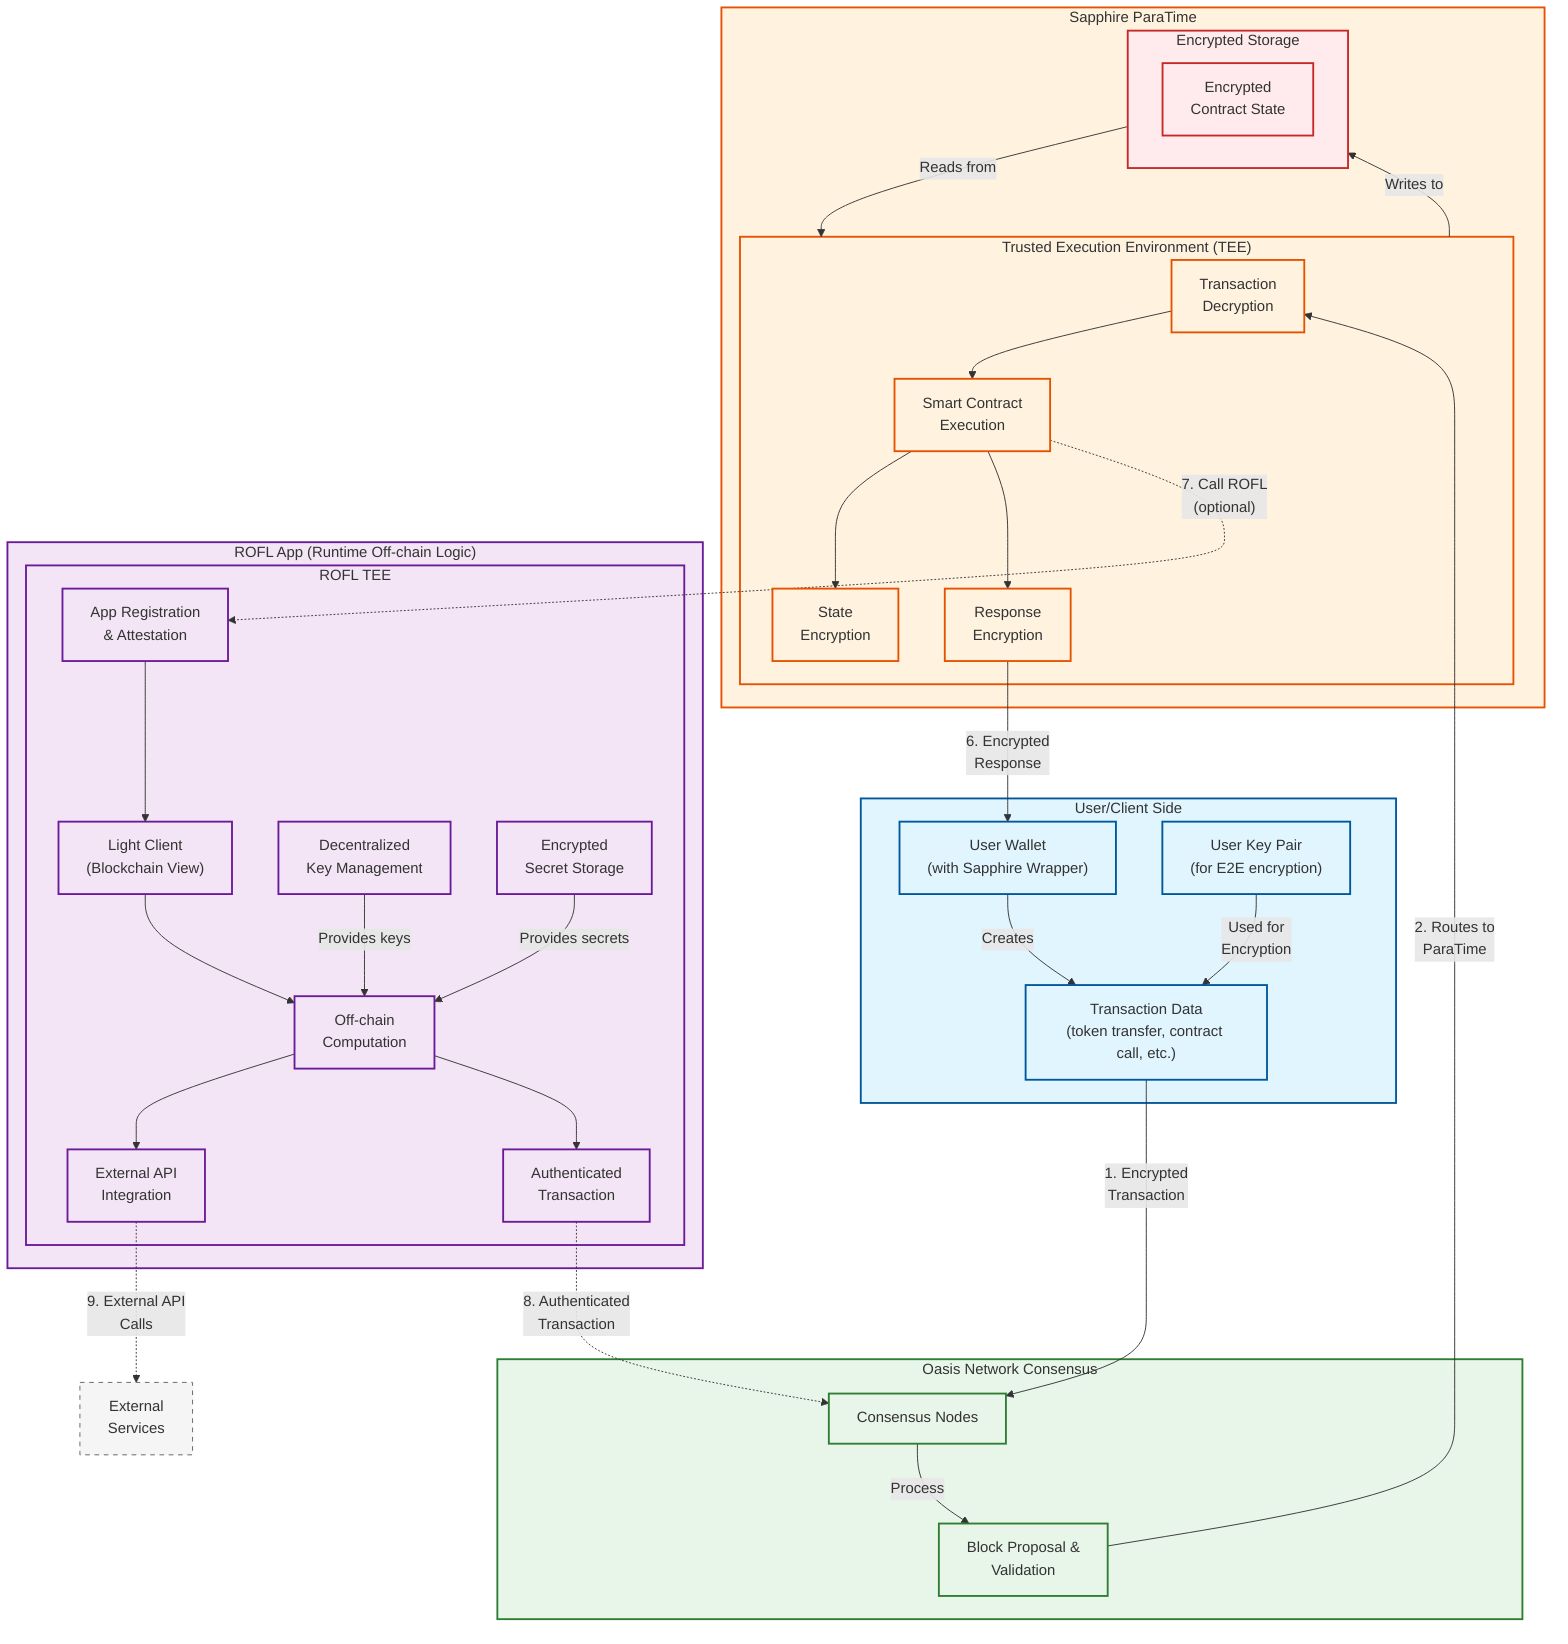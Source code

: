 flowchart TB
    %% Style definitions
    classDef userSide fill:#e1f5fe,stroke:#01579b,stroke-width:2px
    classDef consensusSide fill:#e8f5e9,stroke:#2e7d32,stroke-width:2px
    classDef teeSide fill:#fff3e0,stroke:#e65100,stroke-width:2px
    classDef roflSide fill:#f3e5f5,stroke:#6a1b9a,stroke-width:2px
    classDef dataFlow fill:#f5f5f5,stroke:#616161,stroke-width:1px,stroke-dasharray: 5 5
    classDef stateStorage fill:#ffebee,stroke:#c62828,stroke-width:2px
    
    %% User/Client side
    subgraph Client ["User/Client Side"]
        Wallet["User Wallet<br>(with Sapphire Wrapper)"]
        KeyPair["User Key Pair<br>(for E2E encryption)"]
        TX["Transaction Data<br>(token transfer, contract call, etc.)"]
        
        Wallet -- "Creates" --> TX
        KeyPair -- "Used for<br>Encryption" --> TX
    end
    
    %% Oasis Network Consensus Layer
    subgraph Consensus ["Oasis Network Consensus"]
        ConNode["Consensus Nodes"]
        BlockProp["Block Proposal &<br>Validation"]
        
        ConNode -- "Process" --> BlockProp
    end
    
    %% Sapphire ParaTime
    subgraph Sapphire ["Sapphire ParaTime"]
        subgraph TEE ["Trusted Execution Environment (TEE)"]
            TXDec["Transaction<br>Decryption"]
            ContExec["Smart Contract<br>Execution"]
            StateEnc["State<br>Encryption"]
            RespEnc["Response<br>Encryption"]
            
            TXDec --> ContExec
            ContExec --> StateEnc
            ContExec --> RespEnc
        end
        
        subgraph Storage ["Encrypted Storage"]
            EncState["Encrypted<br>Contract State"]
        end
        
        TEE -- "Writes to" --> Storage
        Storage -- "Reads from" --> TEE
    end
    
    %% ROFL App (optional extension)
    subgraph ROFL ["ROFL App (Runtime Off-chain Logic)"]
        subgraph ROFL_TEE ["ROFL TEE"]
            AppReg["App Registration<br>& Attestation"]
            LightClient["Light Client<br>(Blockchain View)"]
            OffChainComp["Off-chain<br>Computation"]
            ExtAPI["External API<br>Integration"]
            AuthTX["Authenticated<br>Transaction"]
            KeyMgmt["Decentralized<br>Key Management"]
            SecretStore["Encrypted<br>Secret Storage"]
            
            AppReg --> LightClient
            LightClient --> OffChainComp
            OffChainComp --> ExtAPI
            OffChainComp --> AuthTX
            KeyMgmt -- "Provides keys" --> OffChainComp
            SecretStore -- "Provides secrets" --> OffChainComp
        end
    end
    
    %% Connections between components
    TX -- "1. Encrypted<br>Transaction" --> ConNode
    BlockProp -- "2. Routes to<br>ParaTime" --> TXDec
    RespEnc -- "6. Encrypted<br>Response" --> Wallet
    
    %% Optional ROFL connections
    ContExec -. "7. Call ROFL<br>(optional)" .-> AppReg
    AuthTX -. "8. Authenticated<br>Transaction" .-> ConNode
    ExtAPI -. "9. External API<br>Calls" .-> ExternalSvcs["External<br>Services"]
    
    %% Apply styles
    class Client userSide
    class Wallet,KeyPair,TX userSide
    class Consensus consensusSide
    class ConNode,BlockProp consensusSide
    class Sapphire,TEE teeSide
    class TXDec,ContExec,StateEnc,RespEnc teeSide
    class Storage,EncState stateStorage
    class ROFL,ROFL_TEE roflSide
    class AppReg,LightClient,OffChainComp,ExtAPI,AuthTX,KeyMgmt,SecretStore roflSide
    class ExternalSvcs dataFlow
